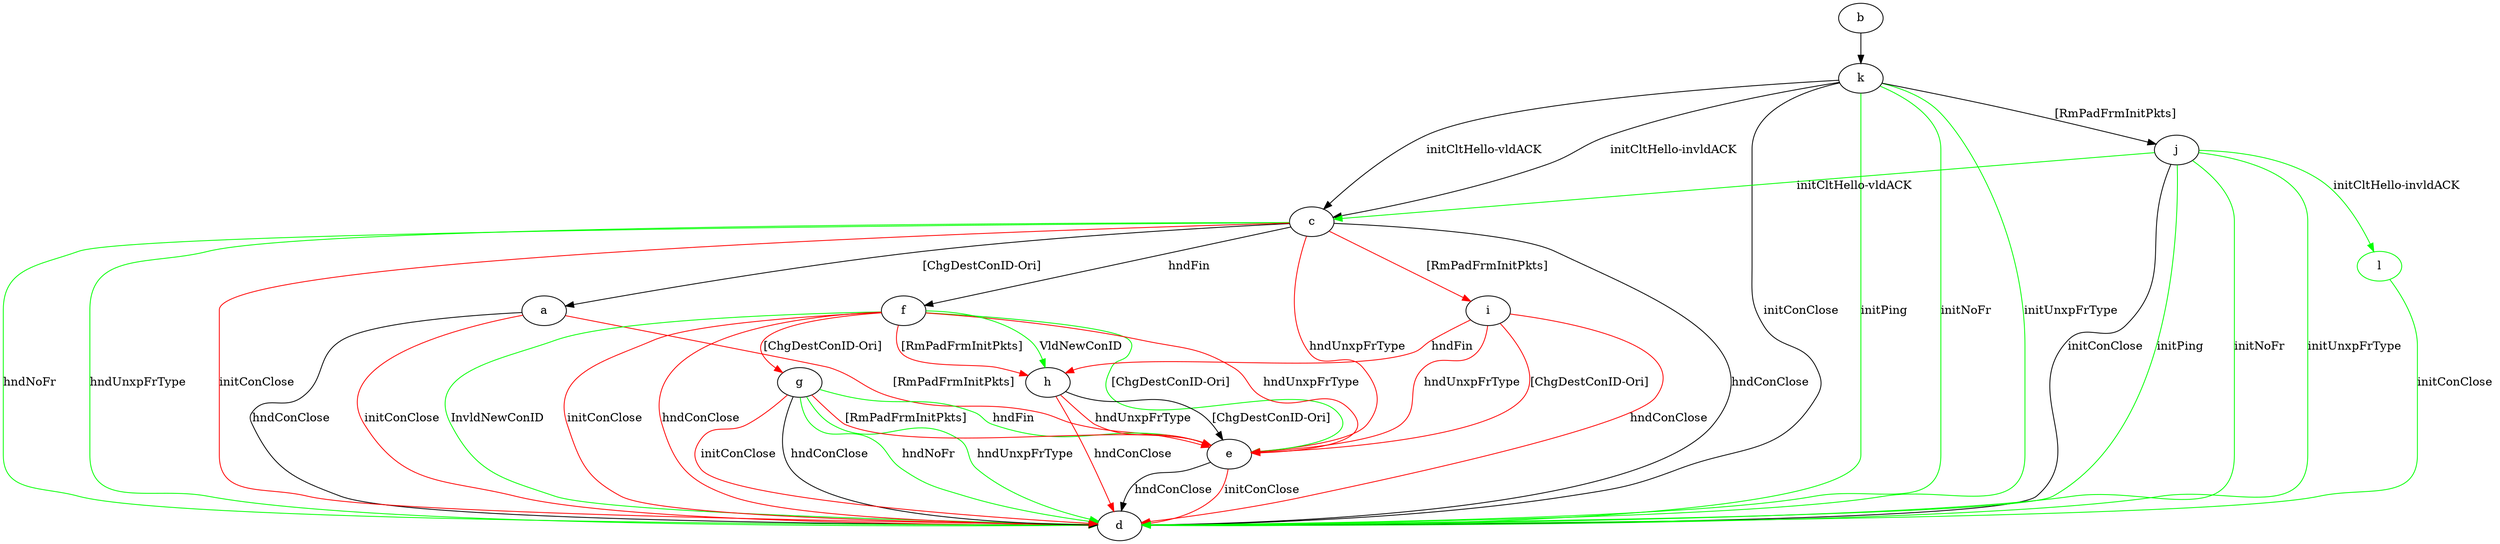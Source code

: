 digraph "" {
	a -> d	[key=0,
		label="hndConClose "];
	a -> d	[key=1,
		color=red,
		label="initConClose "];
	a -> e	[key=0,
		color=red,
		label="[RmPadFrmInitPkts] "];
	b -> k	[key=0];
	c -> a	[key=0,
		label="[ChgDestConID-Ori] "];
	c -> d	[key=0,
		label="hndConClose "];
	c -> d	[key=1,
		color=green,
		label="hndNoFr "];
	c -> d	[key=2,
		color=green,
		label="hndUnxpFrType "];
	c -> d	[key=3,
		color=red,
		label="initConClose "];
	c -> e	[key=0,
		color=red,
		label="hndUnxpFrType "];
	c -> f	[key=0,
		label="hndFin "];
	c -> i	[key=0,
		color=red,
		label="[RmPadFrmInitPkts] "];
	e -> d	[key=0,
		label="hndConClose "];
	e -> d	[key=1,
		color=red,
		label="initConClose "];
	f -> d	[key=0,
		color=green,
		label="InvldNewConID "];
	f -> d	[key=1,
		color=red,
		label="initConClose "];
	f -> d	[key=2,
		color=red,
		label="hndConClose "];
	f -> e	[key=0,
		color=green,
		label="[ChgDestConID-Ori] "];
	f -> e	[key=1,
		color=red,
		label="hndUnxpFrType "];
	f -> g	[key=0,
		color=red,
		label="[ChgDestConID-Ori] "];
	f -> h	[key=0,
		color=green,
		label="VldNewConID "];
	f -> h	[key=1,
		color=red,
		label="[RmPadFrmInitPkts] "];
	g -> d	[key=0,
		label="hndConClose "];
	g -> d	[key=1,
		color=green,
		label="hndNoFr "];
	g -> d	[key=2,
		color=green,
		label="hndUnxpFrType "];
	g -> d	[key=3,
		color=red,
		label="initConClose "];
	g -> e	[key=0,
		color=green,
		label="hndFin "];
	g -> e	[key=1,
		color=red,
		label="[RmPadFrmInitPkts] "];
	h -> d	[key=0,
		color=red,
		label="hndConClose "];
	h -> e	[key=0,
		label="[ChgDestConID-Ori] "];
	h -> e	[key=1,
		color=red,
		label="hndUnxpFrType "];
	i -> d	[key=0,
		color=red,
		label="hndConClose "];
	i -> e	[key=0,
		color=red,
		label="hndUnxpFrType "];
	i -> e	[key=1,
		color=red,
		label="[ChgDestConID-Ori] "];
	i -> h	[key=0,
		color=red,
		label="hndFin "];
	j -> c	[key=0,
		color=green,
		label="initCltHello-vldACK "];
	j -> d	[key=0,
		label="initConClose "];
	j -> d	[key=1,
		color=green,
		label="initPing "];
	j -> d	[key=2,
		color=green,
		label="initNoFr "];
	j -> d	[key=3,
		color=green,
		label="initUnxpFrType "];
	l	[color=green];
	j -> l	[key=0,
		color=green,
		label="initCltHello-invldACK "];
	k -> c	[key=0,
		label="initCltHello-vldACK "];
	k -> c	[key=1,
		label="initCltHello-invldACK "];
	k -> d	[key=0,
		label="initConClose "];
	k -> d	[key=1,
		color=green,
		label="initPing "];
	k -> d	[key=2,
		color=green,
		label="initNoFr "];
	k -> d	[key=3,
		color=green,
		label="initUnxpFrType "];
	k -> j	[key=0,
		label="[RmPadFrmInitPkts] "];
	l -> d	[key=0,
		color=green,
		label="initConClose "];
}
